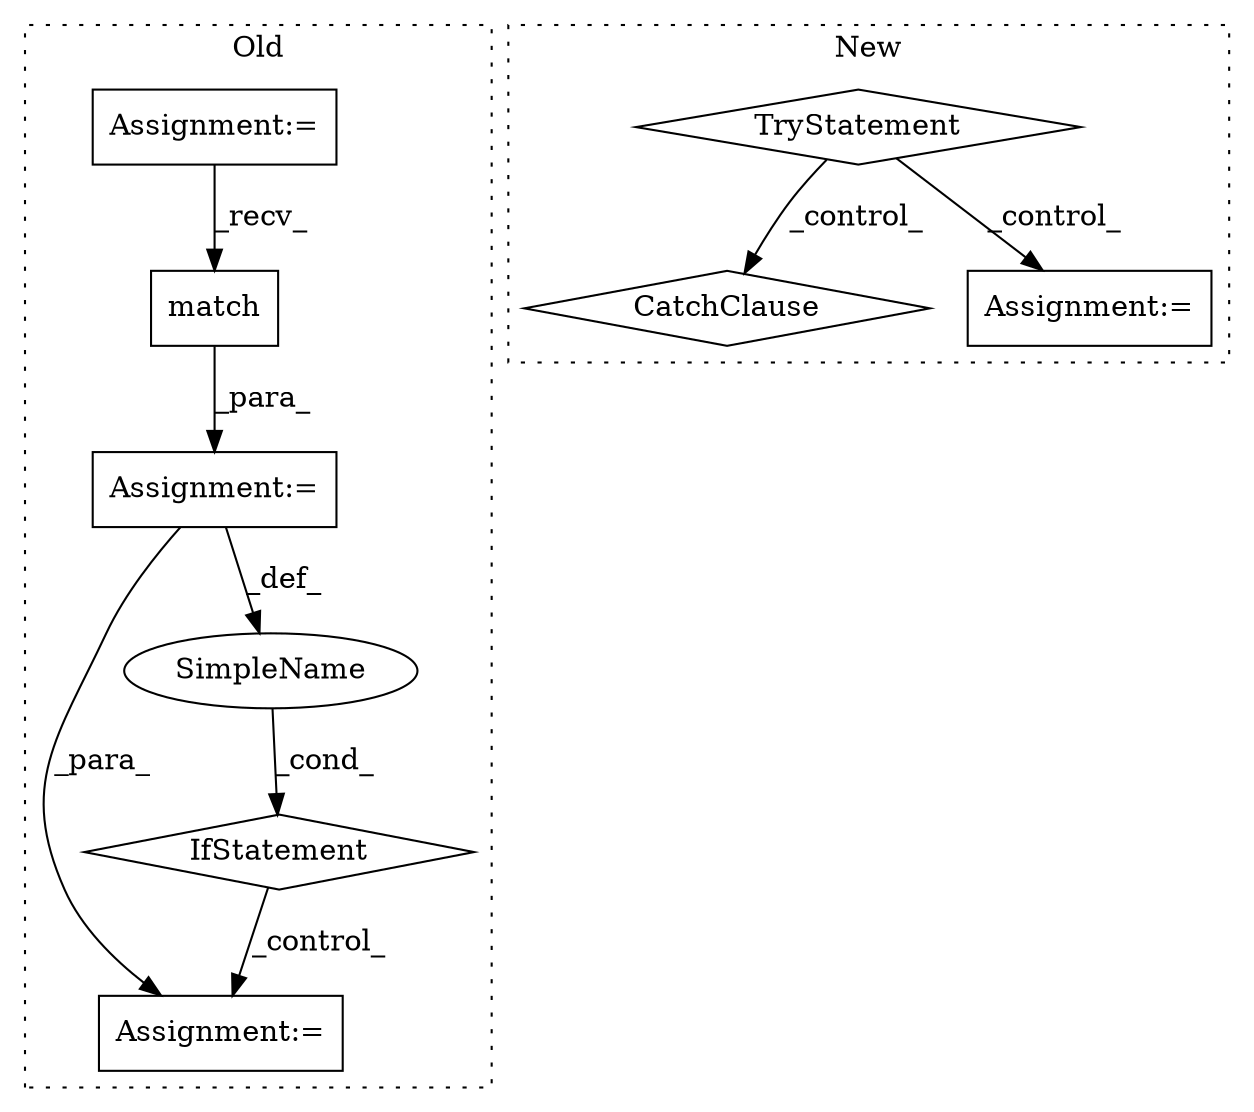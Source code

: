 digraph G {
subgraph cluster0 {
1 [label="match" a="32" s="8186,8206" l="6,1" shape="box"];
4 [label="Assignment:=" a="7" s="6847" l="2" shape="box"];
5 [label="Assignment:=" a="7" s="8182" l="1" shape="box"];
6 [label="IfStatement" a="25" s="8213,8223" l="4,2" shape="diamond"];
7 [label="Assignment:=" a="7" s="8304" l="1" shape="box"];
8 [label="SimpleName" a="42" s="" l="" shape="ellipse"];
label = "Old";
style="dotted";
}
subgraph cluster1 {
2 [label="CatchClause" a="12" s="8050,8083" l="11,2" shape="diamond"];
3 [label="TryStatement" a="54" s="7984" l="4" shape="diamond"];
9 [label="Assignment:=" a="7" s="8022" l="2" shape="box"];
label = "New";
style="dotted";
}
1 -> 5 [label="_para_"];
3 -> 9 [label="_control_"];
3 -> 2 [label="_control_"];
4 -> 1 [label="_recv_"];
5 -> 7 [label="_para_"];
5 -> 8 [label="_def_"];
6 -> 7 [label="_control_"];
8 -> 6 [label="_cond_"];
}